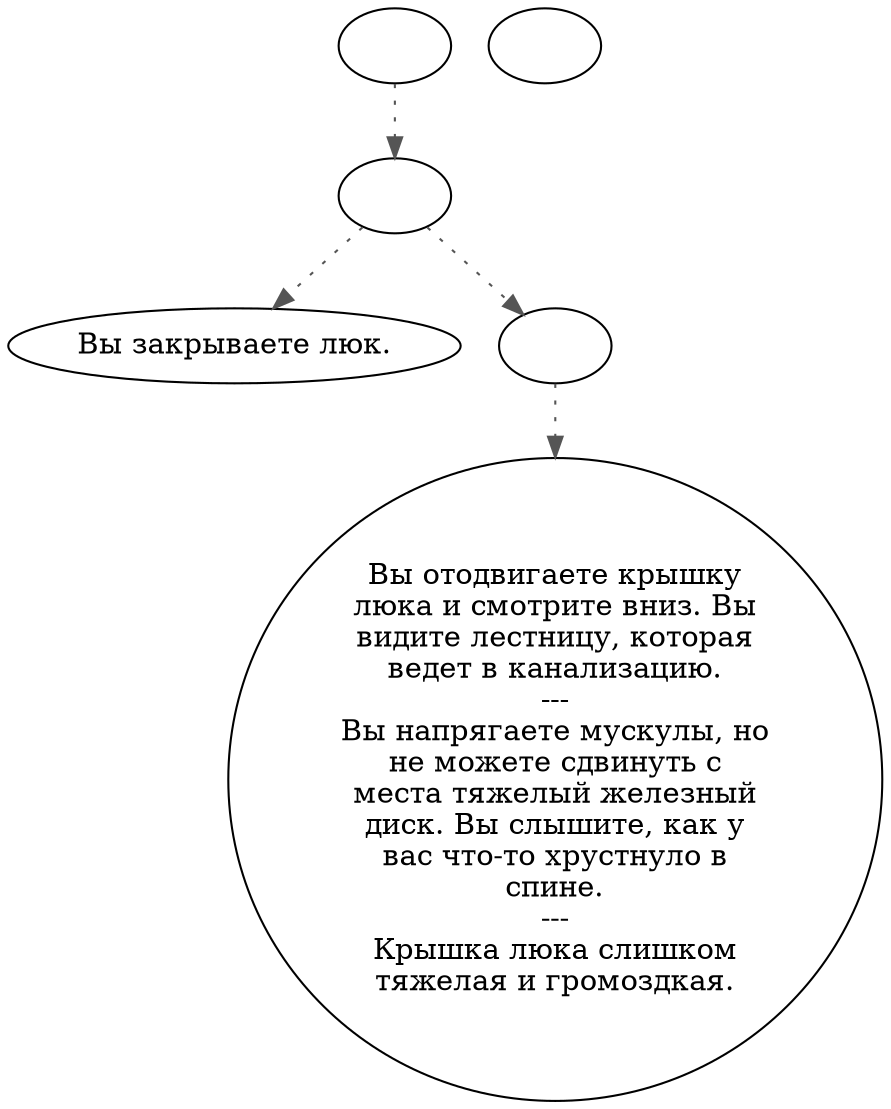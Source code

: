 digraph cover {
  "start" [style=filled       fillcolor="#FFFFFF"       color="#000000"]
  "start" -> "do_stuff" [style=dotted color="#555555"]
  "start" [label=""]
  "do_stuff" [style=filled       fillcolor="#FFFFFF"       color="#000000"]
  "do_stuff" -> "cover00" [style=dotted color="#555555"]
  "do_stuff" -> "cover01" [style=dotted color="#555555"]
  "do_stuff" [label=""]
  "coverend" [style=filled       fillcolor="#FFFFFF"       color="#000000"]
  "coverend" [label=""]
  "cover00" [style=filled       fillcolor="#FFFFFF"       color="#000000"]
  "cover00" [label="Вы закрываете люк."]
  "cover01" [style=filled       fillcolor="#FFFFFF"       color="#000000"]
  "cover01" -> "cover01a" [style=dotted color="#555555"]
  "cover01" [label=""]
  "cover01a" [style=filled       fillcolor="#FFFFFF"       color="#000000"]
  "cover01a" [label="Вы отодвигаете крышку\nлюка и смотрите вниз. Вы\nвидите лестницу, которая\nведет в канализацию.\n---\nВы напрягаете мускулы, но\nне можете сдвинуть с\nместа тяжелый железный\nдиск. Вы слышите, как у\nвас что-то хрустнуло в\nспине.\n---\nКрышка люка слишком\nтяжелая и громоздкая."]
}